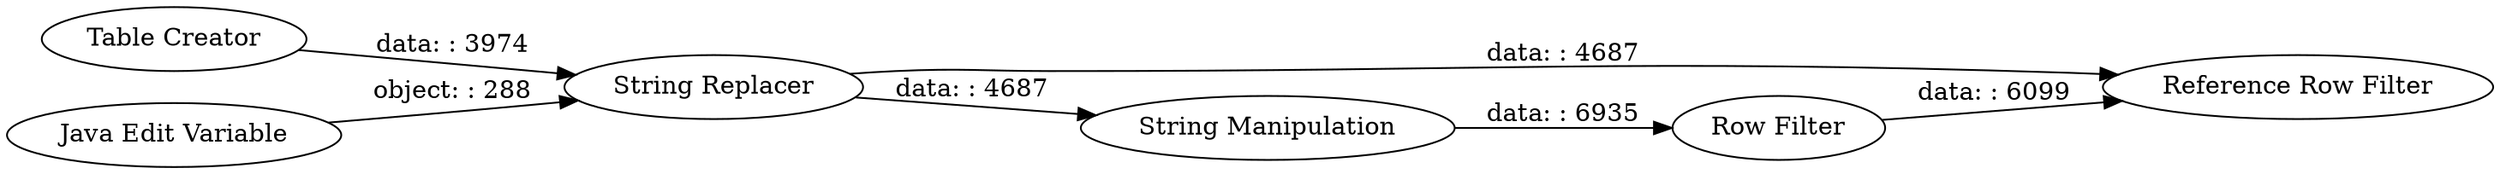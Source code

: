digraph {
	"-3363457601366599158_6" [label="Row Filter"]
	"5531880319884646443_1" [label="Table Creator"]
	"-3363457601366599158_8" [label="Reference Row Filter"]
	"-3363457601366599158_7" [label="String Manipulation"]
	"5531880319884646443_3" [label="Java Edit Variable"]
	"5531880319884646443_2" [label="String Replacer"]
	"5531880319884646443_1" -> "5531880319884646443_2" [label="data: : 3974"]
	"-3363457601366599158_6" -> "-3363457601366599158_8" [label="data: : 6099"]
	"5531880319884646443_2" -> "-3363457601366599158_7" [label="data: : 4687"]
	"5531880319884646443_2" -> "-3363457601366599158_8" [label="data: : 4687"]
	"5531880319884646443_3" -> "5531880319884646443_2" [label="object: : 288"]
	"-3363457601366599158_7" -> "-3363457601366599158_6" [label="data: : 6935"]
	rankdir=LR
}

